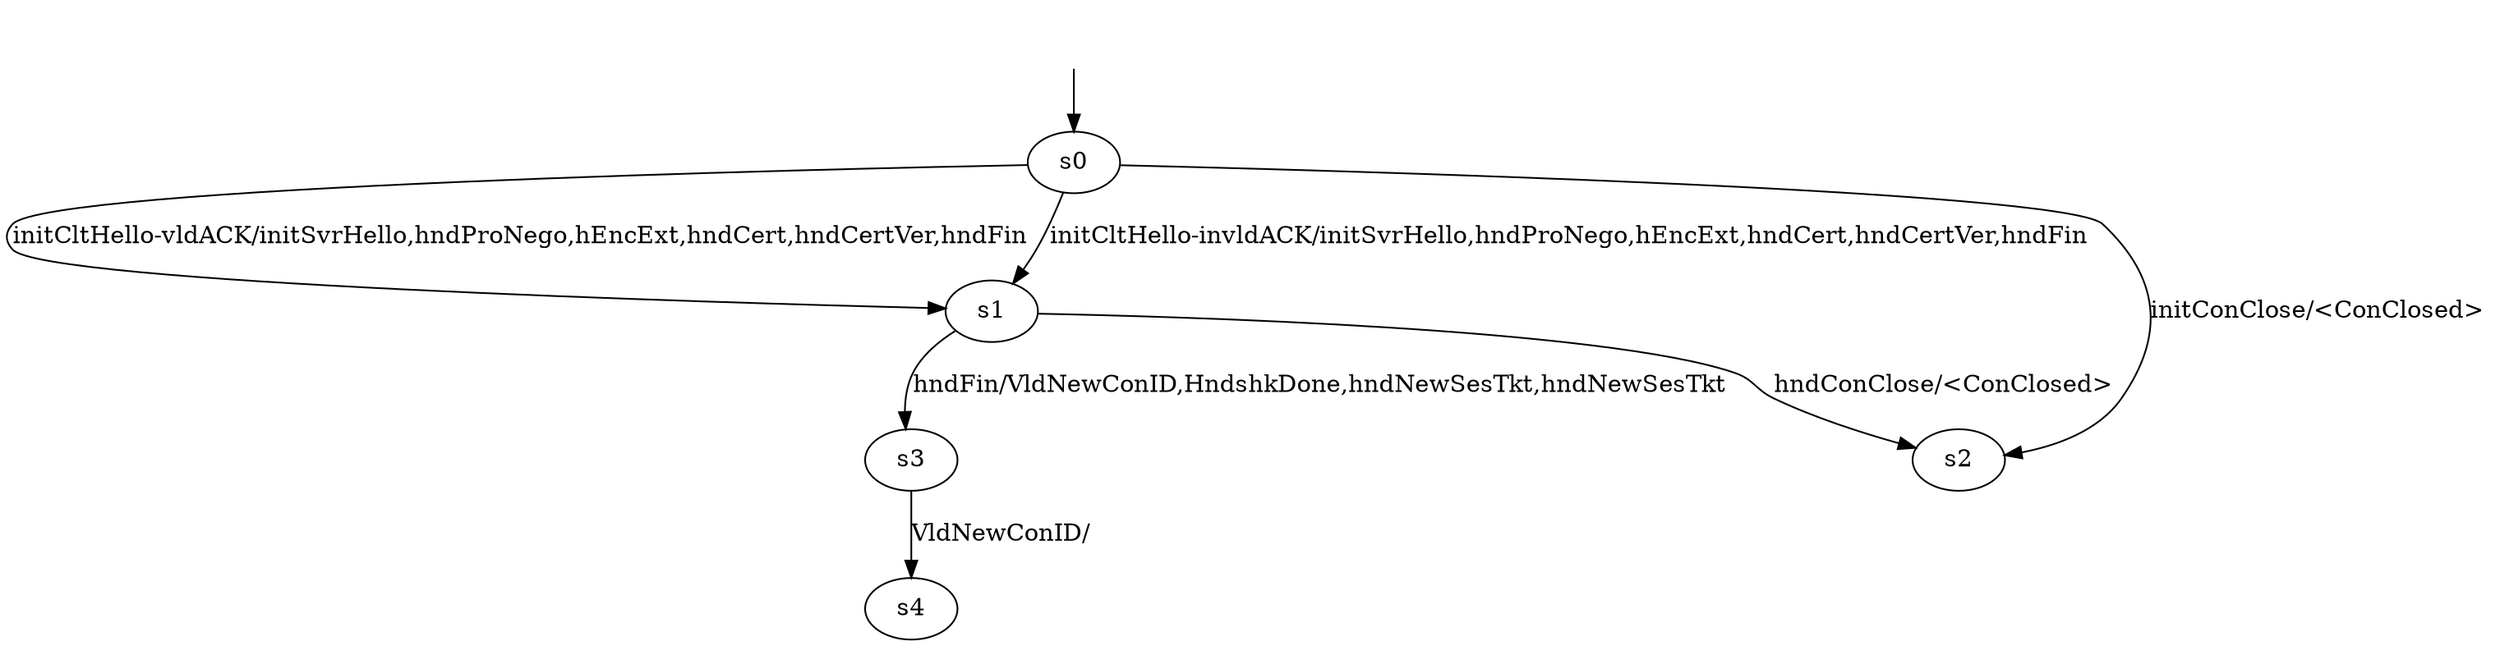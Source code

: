 digraph "ngtcp2Models/ngtcp2-B-0/learnedModel" {
s0 [label=s0];
s1 [label=s1];
s2 [label=s2];
s3 [label=s3];
s4 [label=s4];
s0 -> s2  [label="initConClose/<ConClosed> "];
s0 -> s1  [label="initCltHello-vldACK/initSvrHello,hndProNego,hEncExt,hndCert,hndCertVer,hndFin "];
s0 -> s1  [label="initCltHello-invldACK/initSvrHello,hndProNego,hEncExt,hndCert,hndCertVer,hndFin "];
s1 -> s3  [label="hndFin/VldNewConID,HndshkDone,hndNewSesTkt,hndNewSesTkt "];
s1 -> s2  [label="hndConClose/<ConClosed> "];
s3 -> s4  [label="VldNewConID/ "];
__start0 [label="", shape=none];
__start0 -> s0  [label=""];
}
